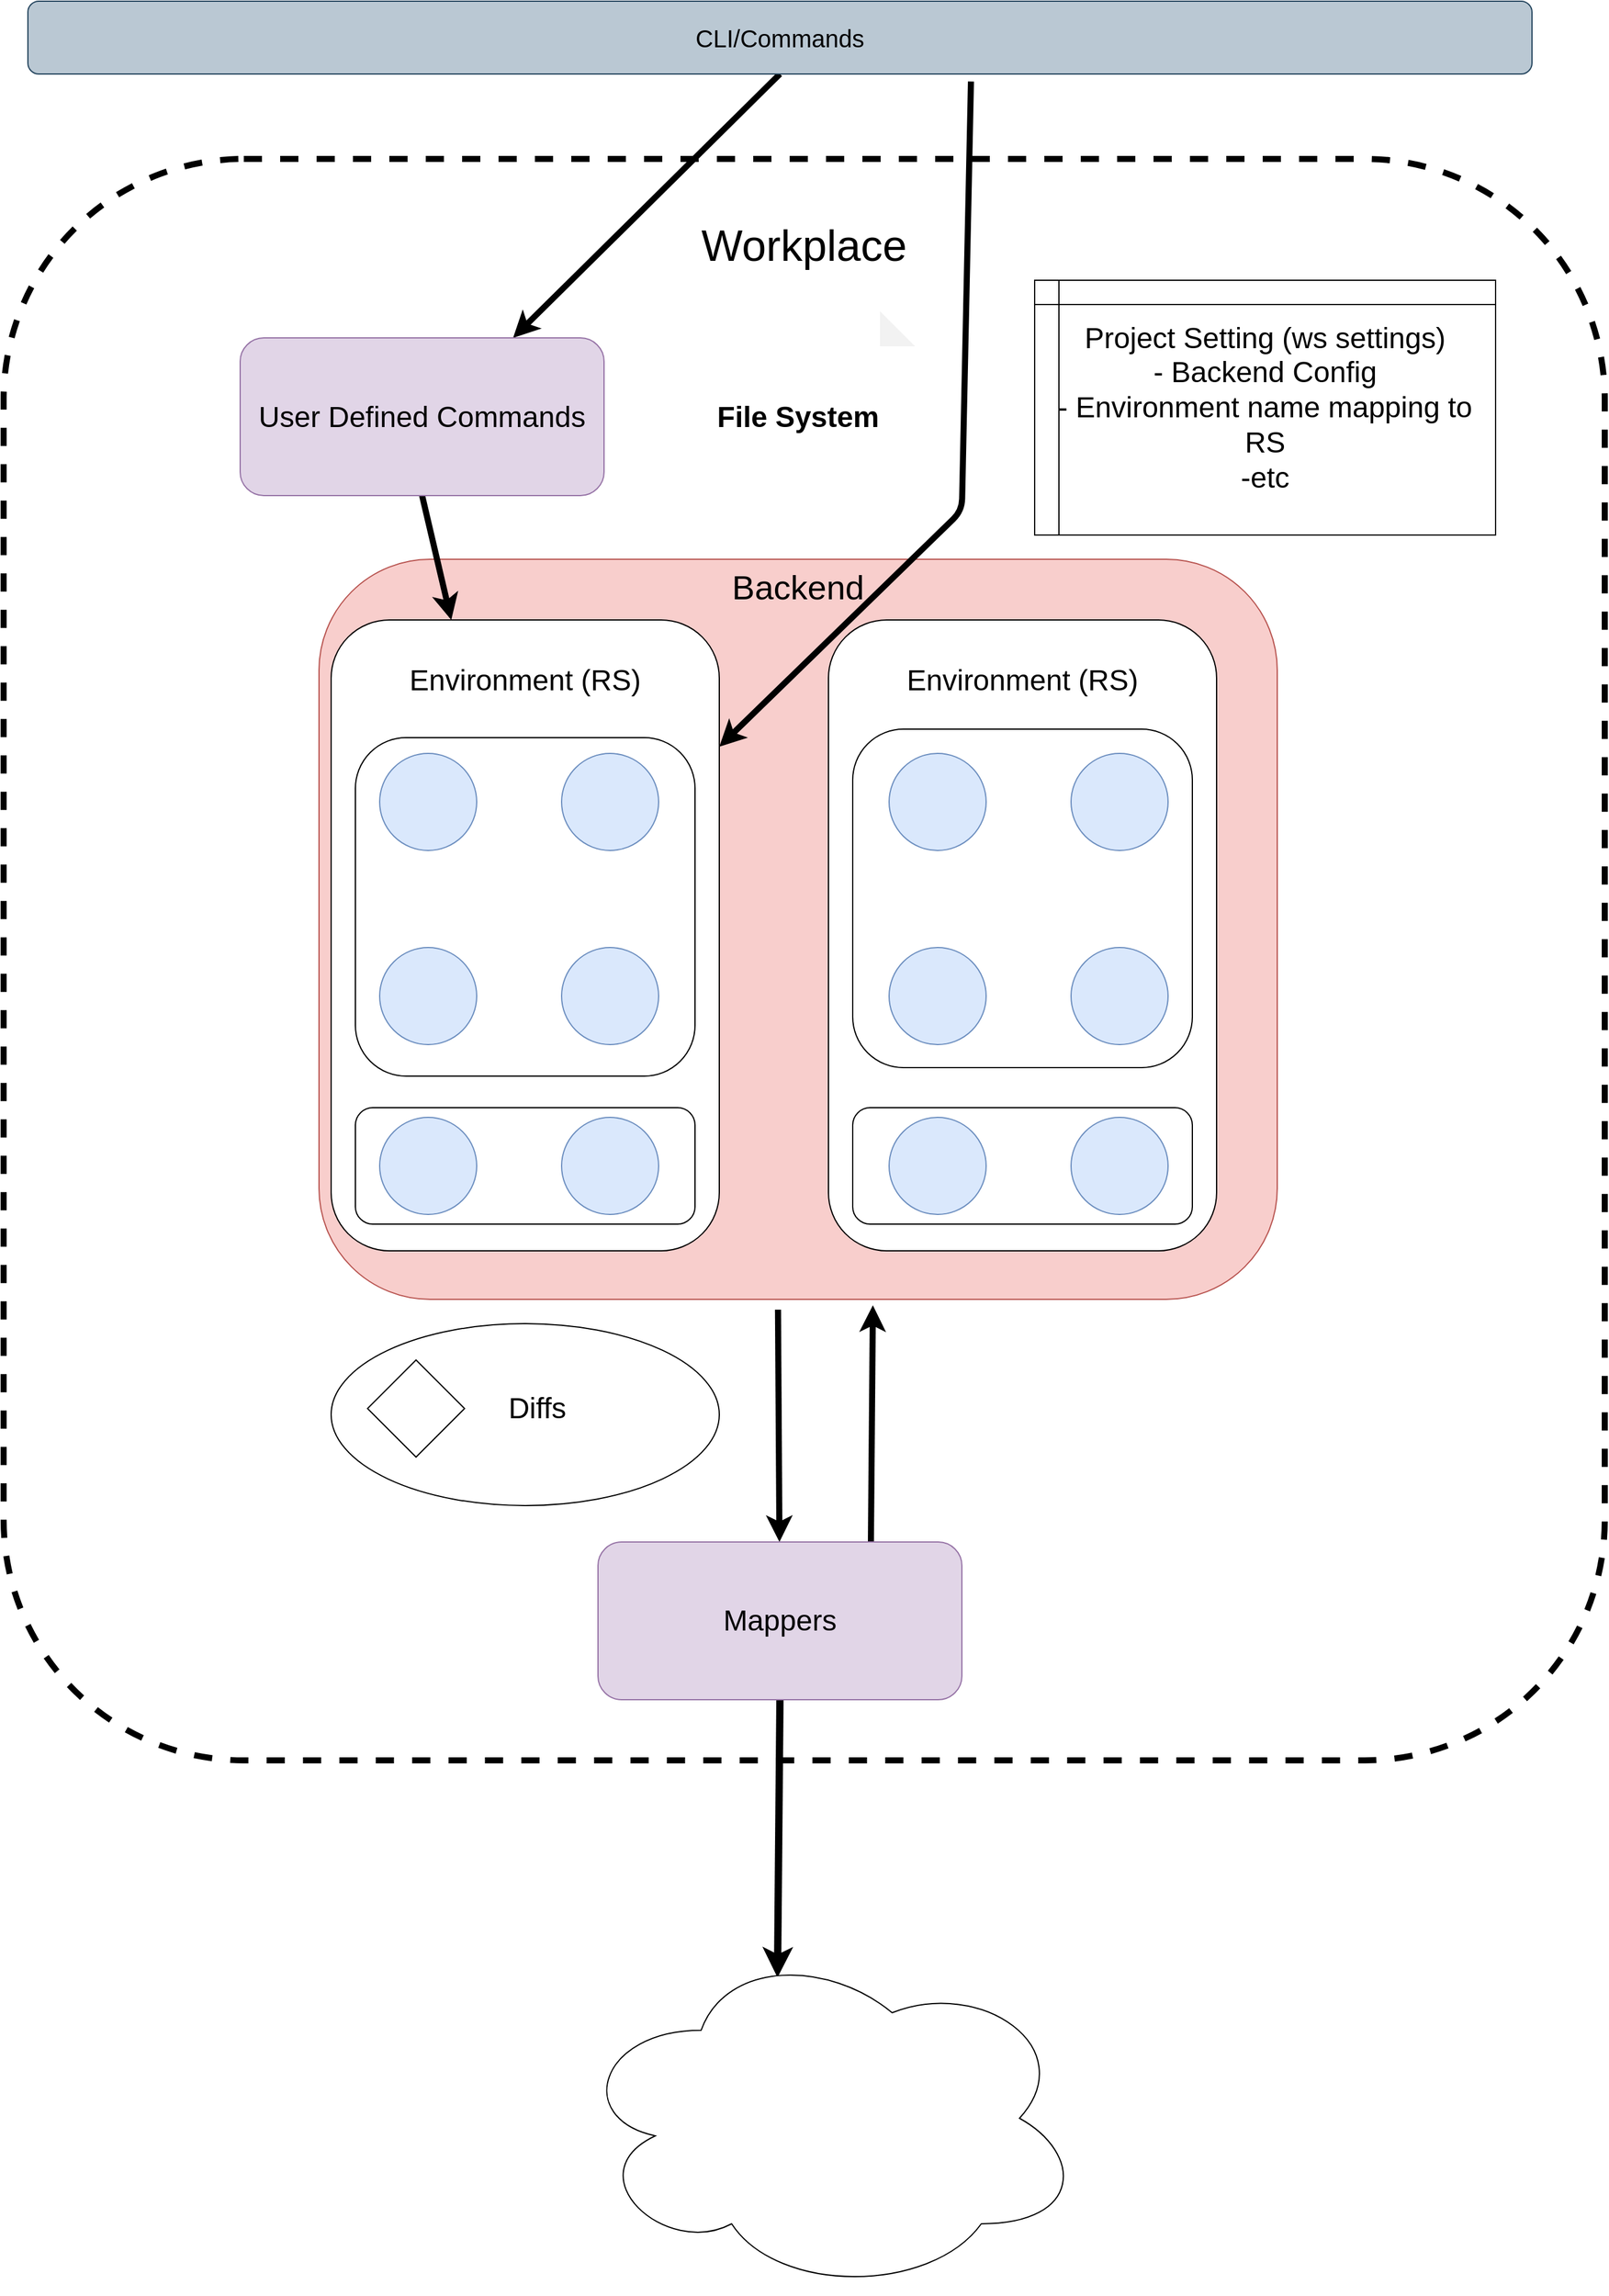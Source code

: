 <mxfile>
    <diagram id="sglFQaEM1KskMxZ_ac2A" name="Page-1">
        <mxGraphModel dx="3317" dy="2029" grid="1" gridSize="10" guides="1" tooltips="1" connect="1" arrows="1" fold="1" page="1" pageScale="1" pageWidth="850" pageHeight="1100" math="0" shadow="0">
            <root>
                <mxCell id="0"/>
                <mxCell id="1" parent="0"/>
                <mxCell id="78" value="&lt;font style=&quot;font-size: 36px&quot;&gt;&lt;br&gt;Workplace&lt;/font&gt;" style="rounded=1;whiteSpace=wrap;html=1;dashed=1;fillColor=none;strokeWidth=5;verticalAlign=top;align=center;" vertex="1" parent="1">
                    <mxGeometry x="260" y="190" width="1320" height="1320" as="geometry"/>
                </mxCell>
                <mxCell id="79" style="edgeStyle=none;html=1;exitX=0.479;exitY=1.014;exitDx=0;exitDy=0;fontSize=24;fontColor=#000000;strokeColor=#000000;strokeWidth=5;fontStyle=1;exitPerimeter=0;" edge="1" parent="1" source="80" target="95">
                    <mxGeometry relative="1" as="geometry"/>
                </mxCell>
                <mxCell id="80" value="&lt;font color=&quot;#000000&quot; style=&quot;font-size: 28px;&quot;&gt;Backend&lt;/font&gt;" style="rounded=1;whiteSpace=wrap;html=1;glass=0;fontSize=28;fillColor=#f8cecc;strokeColor=#b85450;verticalAlign=top;" vertex="1" parent="1">
                    <mxGeometry x="520" y="520" width="790" height="610" as="geometry"/>
                </mxCell>
                <mxCell id="81" style="edgeStyle=none;html=1;exitX=0.627;exitY=1.103;exitDx=0;exitDy=0;fontSize=24;fontColor=#000000;strokeWidth=5;strokeColor=#000000;exitPerimeter=0;fontStyle=1" edge="1" parent="1" source="84" target="83">
                    <mxGeometry relative="1" as="geometry">
                        <Array as="points">
                            <mxPoint x="1050" y="480"/>
                        </Array>
                    </mxGeometry>
                </mxCell>
                <mxCell id="82" style="edgeStyle=none;html=1;exitX=0.5;exitY=1;exitDx=0;exitDy=0;entryX=0.75;entryY=0;entryDx=0;entryDy=0;fontSize=24;fontColor=#000000;strokeColor=#000000;strokeWidth=5;fontStyle=1" edge="1" parent="1" source="84" target="92">
                    <mxGeometry relative="1" as="geometry"/>
                </mxCell>
                <mxCell id="83" value="&lt;font style=&quot;font-size: 24px&quot;&gt;&lt;br&gt;Environment (RS)&lt;br&gt;&lt;/font&gt;" style="rounded=1;whiteSpace=wrap;html=1;verticalAlign=top;" vertex="1" parent="1">
                    <mxGeometry x="530" y="570" width="320" height="520" as="geometry"/>
                </mxCell>
                <mxCell id="84" value="&lt;font style=&quot;font-size: 20px&quot;&gt;CLI/Commands&lt;/font&gt;" style="rounded=1;whiteSpace=wrap;html=1;verticalAlign=middle;fillColor=#bac8d3;strokeColor=#23445d;fontColor=#000000;" vertex="1" parent="1">
                    <mxGeometry x="280" y="60" width="1240" height="60" as="geometry"/>
                </mxCell>
                <mxCell id="85" value="&lt;div&gt;&lt;span style=&quot;font-size: 24px&quot;&gt;&lt;br&gt;&lt;/span&gt;&lt;/div&gt;&lt;div&gt;&lt;span style=&quot;font-size: 24px&quot;&gt;Environment (RS)&lt;/span&gt;&lt;/div&gt;" style="rounded=1;whiteSpace=wrap;html=1;align=center;glass=0;horizontal=1;verticalAlign=top;" vertex="1" parent="1">
                    <mxGeometry x="940" y="570" width="320" height="520" as="geometry"/>
                </mxCell>
                <mxCell id="86" value="" style="rounded=1;whiteSpace=wrap;html=1;fontSize=24;fillColor=#FFFFFF;" vertex="1" parent="1">
                    <mxGeometry x="550" y="667" width="280" height="279" as="geometry"/>
                </mxCell>
                <mxCell id="87" value="" style="ellipse;whiteSpace=wrap;html=1;aspect=fixed;strokeWidth=1;fillColor=#dae8fc;strokeColor=#6c8ebf;" vertex="1" parent="1">
                    <mxGeometry x="570" y="680" width="80" height="80" as="geometry"/>
                </mxCell>
                <mxCell id="88" value="" style="ellipse;whiteSpace=wrap;html=1;aspect=fixed;strokeWidth=1;fillColor=#dae8fc;strokeColor=#6c8ebf;" vertex="1" parent="1">
                    <mxGeometry x="720" y="680" width="80" height="80" as="geometry"/>
                </mxCell>
                <mxCell id="89" value="" style="ellipse;whiteSpace=wrap;html=1;aspect=fixed;strokeWidth=1;fillColor=#dae8fc;strokeColor=#6c8ebf;" vertex="1" parent="1">
                    <mxGeometry x="720" y="840" width="80" height="80" as="geometry"/>
                </mxCell>
                <mxCell id="90" value="" style="ellipse;whiteSpace=wrap;html=1;aspect=fixed;strokeWidth=1;fillColor=#dae8fc;strokeColor=#6c8ebf;" vertex="1" parent="1">
                    <mxGeometry x="570" y="840" width="80" height="80" as="geometry"/>
                </mxCell>
                <mxCell id="91" style="edgeStyle=none;html=1;exitX=0.5;exitY=1;exitDx=0;exitDy=0;fontSize=24;fontColor=#000000;strokeColor=#000000;strokeWidth=5;fontStyle=1" edge="1" parent="1" source="92" target="83">
                    <mxGeometry relative="1" as="geometry"/>
                </mxCell>
                <mxCell id="92" value="User Defined Commands" style="rounded=1;whiteSpace=wrap;html=1;glass=0;fontSize=24;fillColor=#e1d5e7;strokeColor=#9673a6;fontColor=#000000;" vertex="1" parent="1">
                    <mxGeometry x="455" y="337.5" width="300" height="130" as="geometry"/>
                </mxCell>
                <mxCell id="93" style="edgeStyle=none;html=1;exitX=0.5;exitY=1;exitDx=0;exitDy=0;entryX=0.4;entryY=0.1;entryDx=0;entryDy=0;entryPerimeter=0;fontSize=24;fontColor=#000000;strokeColor=#000000;strokeWidth=6;fontStyle=1" edge="1" parent="1" source="95" target="96">
                    <mxGeometry relative="1" as="geometry"/>
                </mxCell>
                <mxCell id="94" style="edgeStyle=none;html=1;exitX=0.75;exitY=0;exitDx=0;exitDy=0;entryX=0.578;entryY=1.008;entryDx=0;entryDy=0;entryPerimeter=0;fontSize=24;fontColor=#000000;strokeColor=#000000;strokeWidth=5;" edge="1" parent="1" source="95" target="80">
                    <mxGeometry relative="1" as="geometry"/>
                </mxCell>
                <mxCell id="95" value="Mappers" style="rounded=1;whiteSpace=wrap;html=1;glass=0;fontSize=24;fillColor=#e1d5e7;strokeColor=#9673a6;fontColor=#000000;" vertex="1" parent="1">
                    <mxGeometry x="750" y="1330" width="300" height="130" as="geometry"/>
                </mxCell>
                <mxCell id="96" value="" style="ellipse;shape=cloud;whiteSpace=wrap;html=1;glass=0;fontSize=24;fontColor=#000000;fillColor=#FFFFFF;" vertex="1" parent="1">
                    <mxGeometry x="730" y="1660" width="420" height="290" as="geometry"/>
                </mxCell>
                <mxCell id="97" value="" style="rounded=1;whiteSpace=wrap;html=1;fontSize=24;fillColor=#FFFFFF;fontStyle=0" vertex="1" parent="1">
                    <mxGeometry x="550" y="972" width="280" height="96" as="geometry"/>
                </mxCell>
                <mxCell id="98" value="" style="ellipse;whiteSpace=wrap;html=1;aspect=fixed;strokeWidth=1;fillColor=#dae8fc;strokeColor=#6c8ebf;" vertex="1" parent="1">
                    <mxGeometry x="720" y="980" width="80" height="80" as="geometry"/>
                </mxCell>
                <mxCell id="99" value="" style="ellipse;whiteSpace=wrap;html=1;aspect=fixed;strokeWidth=1;fillColor=#dae8fc;strokeColor=#6c8ebf;" vertex="1" parent="1">
                    <mxGeometry x="570" y="980" width="80" height="80" as="geometry"/>
                </mxCell>
                <mxCell id="100" value="" style="rounded=1;whiteSpace=wrap;html=1;fontSize=24;fillColor=#FFFFFF;" vertex="1" parent="1">
                    <mxGeometry x="960" y="660" width="280" height="279" as="geometry"/>
                </mxCell>
                <mxCell id="101" value="" style="rounded=1;whiteSpace=wrap;html=1;fontSize=24;fillColor=#FFFFFF;fontStyle=0" vertex="1" parent="1">
                    <mxGeometry x="960" y="972" width="280" height="96" as="geometry"/>
                </mxCell>
                <mxCell id="102" value="" style="ellipse;whiteSpace=wrap;html=1;aspect=fixed;strokeWidth=1;fillColor=#dae8fc;strokeColor=#6c8ebf;" vertex="1" parent="1">
                    <mxGeometry x="990" y="680" width="80" height="80" as="geometry"/>
                </mxCell>
                <mxCell id="103" value="" style="ellipse;whiteSpace=wrap;html=1;aspect=fixed;strokeWidth=1;fillColor=#dae8fc;strokeColor=#6c8ebf;" vertex="1" parent="1">
                    <mxGeometry x="1140" y="680" width="80" height="80" as="geometry"/>
                </mxCell>
                <mxCell id="104" value="" style="ellipse;whiteSpace=wrap;html=1;aspect=fixed;strokeWidth=1;fillColor=#dae8fc;strokeColor=#6c8ebf;" vertex="1" parent="1">
                    <mxGeometry x="1140" y="840" width="80" height="80" as="geometry"/>
                </mxCell>
                <mxCell id="105" value="" style="ellipse;whiteSpace=wrap;html=1;aspect=fixed;strokeWidth=1;fillColor=#dae8fc;strokeColor=#6c8ebf;" vertex="1" parent="1">
                    <mxGeometry x="990" y="840" width="80" height="80" as="geometry"/>
                </mxCell>
                <mxCell id="106" value="" style="ellipse;whiteSpace=wrap;html=1;aspect=fixed;strokeWidth=1;fillColor=#dae8fc;strokeColor=#6c8ebf;" vertex="1" parent="1">
                    <mxGeometry x="990" y="980" width="80" height="80" as="geometry"/>
                </mxCell>
                <mxCell id="107" value="" style="ellipse;whiteSpace=wrap;html=1;aspect=fixed;strokeWidth=1;fillColor=#dae8fc;strokeColor=#6c8ebf;" vertex="1" parent="1">
                    <mxGeometry x="1140" y="980" width="80" height="80" as="geometry"/>
                </mxCell>
                <mxCell id="108" value="&lt;b&gt;&lt;font color=&quot;#000000&quot;&gt;File System&lt;/font&gt;&lt;/b&gt;" style="shape=note;whiteSpace=wrap;html=1;backgroundOutline=1;darkOpacity=0.05;fontSize=24;fillColor=#FFFFFF;strokeColor=#FFFFFF;" vertex="1" parent="1">
                    <mxGeometry x="818" y="315" width="194" height="175" as="geometry"/>
                </mxCell>
                <mxCell id="109" value="Project Setting (ws settings)&lt;br&gt;- Backend Config&lt;br&gt;- Environment name mapping to RS&lt;br&gt;-etc" style="shape=internalStorage;whiteSpace=wrap;html=1;backgroundOutline=1;fontSize=24;fontColor=#000000;strokeColor=#000000;fillColor=#FFFFFF;" vertex="1" parent="1">
                    <mxGeometry x="1110" y="290" width="380" height="210" as="geometry"/>
                </mxCell>
                <mxCell id="110" value="" style="group" vertex="1" connectable="0" parent="1">
                    <mxGeometry x="530" y="1150" width="320" height="150" as="geometry"/>
                </mxCell>
                <mxCell id="111" value="" style="ellipse;whiteSpace=wrap;html=1;" vertex="1" parent="110">
                    <mxGeometry width="320" height="150" as="geometry"/>
                </mxCell>
                <mxCell id="112" value="" style="rhombus;whiteSpace=wrap;html=1;fillColor=#FFFFFF;" vertex="1" parent="110">
                    <mxGeometry x="30" y="30" width="80" height="80" as="geometry"/>
                </mxCell>
                <mxCell id="113" value="&lt;font style=&quot;font-size: 24px&quot;&gt;Diffs&lt;/font&gt;" style="text;html=1;strokeColor=none;fillColor=none;align=center;verticalAlign=middle;whiteSpace=wrap;rounded=0;" vertex="1" parent="110">
                    <mxGeometry x="100" y="22.5" width="140" height="95" as="geometry"/>
                </mxCell>
            </root>
        </mxGraphModel>
    </diagram>
</mxfile>